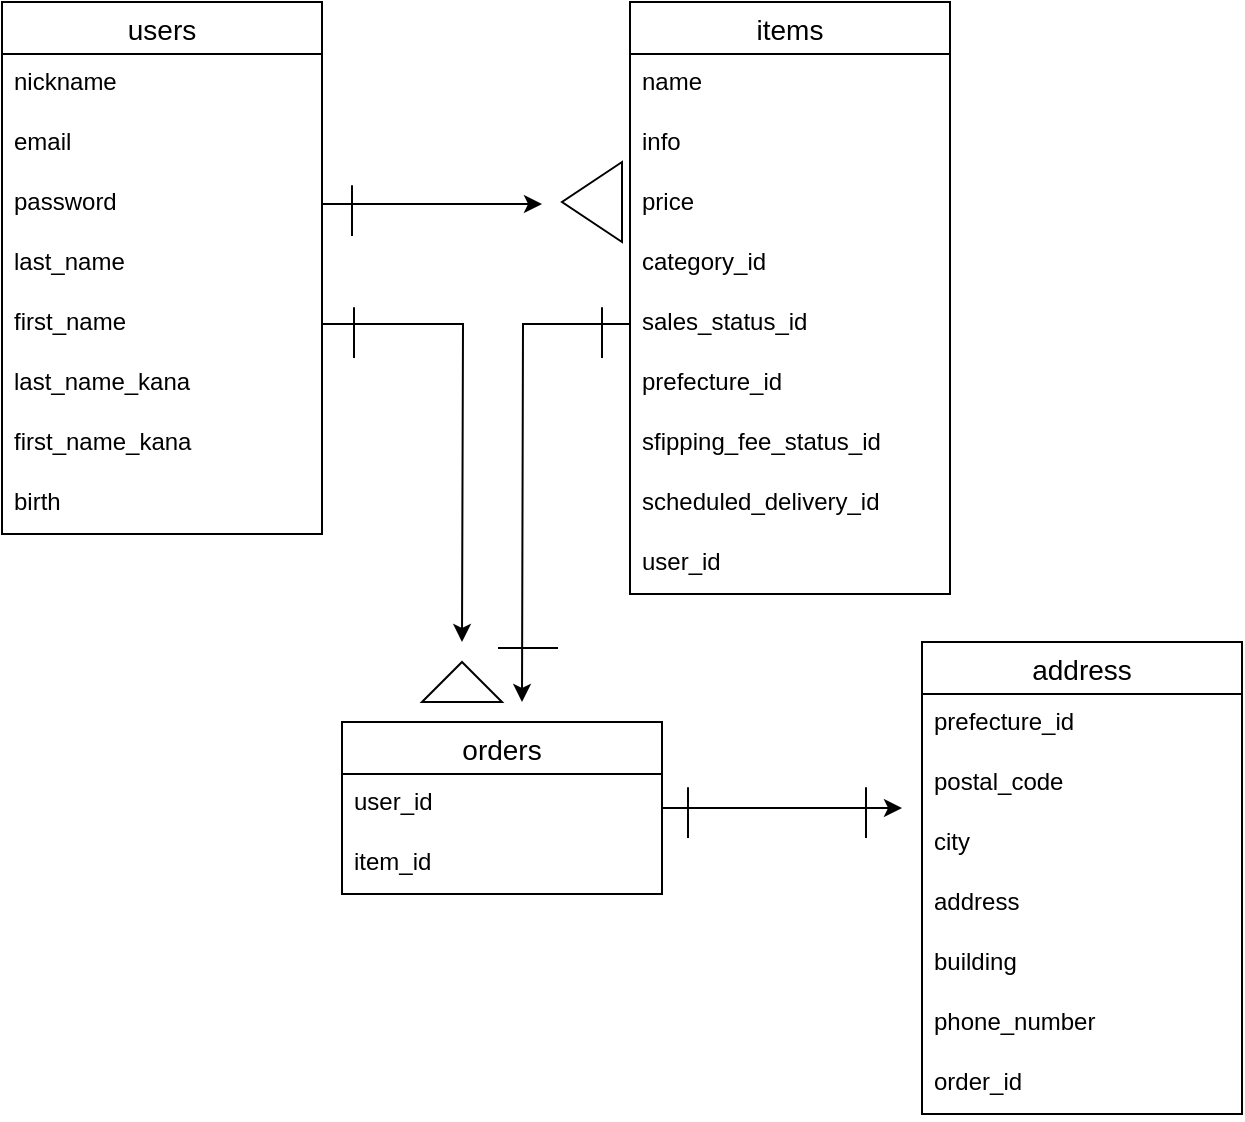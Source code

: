 <mxfile version="13.10.0" type="embed">
    <diagram id="ZgicN2qqP3GE4GJUuCuW" name="Page-1">
        <mxGraphModel dx="654" dy="573" grid="1" gridSize="10" guides="1" tooltips="1" connect="1" arrows="1" fold="1" page="1" pageScale="1" pageWidth="827" pageHeight="1169" math="0" shadow="0">
            <root>
                <mxCell id="0"/>
                <mxCell id="1" parent="0"/>
                <mxCell id="C6uXvLiEKrJcKeShR3dH-47" value="users" style="swimlane;fontStyle=0;childLayout=stackLayout;horizontal=1;startSize=26;horizontalStack=0;resizeParent=1;resizeParentMax=0;resizeLast=0;collapsible=1;marginBottom=0;align=center;fontSize=14;" vertex="1" parent="1">
                    <mxGeometry x="20" y="30" width="160" height="266" as="geometry"/>
                </mxCell>
                <mxCell id="C6uXvLiEKrJcKeShR3dH-48" value="nickname" style="text;strokeColor=none;fillColor=none;spacingLeft=4;spacingRight=4;overflow=hidden;rotatable=0;points=[[0,0.5],[1,0.5]];portConstraint=eastwest;fontSize=12;" vertex="1" parent="C6uXvLiEKrJcKeShR3dH-47">
                    <mxGeometry y="26" width="160" height="30" as="geometry"/>
                </mxCell>
                <mxCell id="C6uXvLiEKrJcKeShR3dH-49" value="email" style="text;strokeColor=none;fillColor=none;spacingLeft=4;spacingRight=4;overflow=hidden;rotatable=0;points=[[0,0.5],[1,0.5]];portConstraint=eastwest;fontSize=12;" vertex="1" parent="C6uXvLiEKrJcKeShR3dH-47">
                    <mxGeometry y="56" width="160" height="30" as="geometry"/>
                </mxCell>
                <mxCell id="C6uXvLiEKrJcKeShR3dH-50" value="password" style="text;strokeColor=none;fillColor=none;spacingLeft=4;spacingRight=4;overflow=hidden;rotatable=0;points=[[0,0.5],[1,0.5]];portConstraint=eastwest;fontSize=12;" vertex="1" parent="C6uXvLiEKrJcKeShR3dH-47">
                    <mxGeometry y="86" width="160" height="30" as="geometry"/>
                </mxCell>
                <mxCell id="C6uXvLiEKrJcKeShR3dH-63" value="last_name" style="text;strokeColor=none;fillColor=none;spacingLeft=4;spacingRight=4;overflow=hidden;rotatable=0;points=[[0,0.5],[1,0.5]];portConstraint=eastwest;fontSize=12;" vertex="1" parent="C6uXvLiEKrJcKeShR3dH-47">
                    <mxGeometry y="116" width="160" height="30" as="geometry"/>
                </mxCell>
                <mxCell id="C6uXvLiEKrJcKeShR3dH-64" value="first_name" style="text;strokeColor=none;fillColor=none;spacingLeft=4;spacingRight=4;overflow=hidden;rotatable=0;points=[[0,0.5],[1,0.5]];portConstraint=eastwest;fontSize=12;" vertex="1" parent="C6uXvLiEKrJcKeShR3dH-47">
                    <mxGeometry y="146" width="160" height="30" as="geometry"/>
                </mxCell>
                <mxCell id="C6uXvLiEKrJcKeShR3dH-65" value="last_name_kana" style="text;strokeColor=none;fillColor=none;spacingLeft=4;spacingRight=4;overflow=hidden;rotatable=0;points=[[0,0.5],[1,0.5]];portConstraint=eastwest;fontSize=12;" vertex="1" parent="C6uXvLiEKrJcKeShR3dH-47">
                    <mxGeometry y="176" width="160" height="30" as="geometry"/>
                </mxCell>
                <mxCell id="C6uXvLiEKrJcKeShR3dH-66" value="first_name_kana" style="text;strokeColor=none;fillColor=none;spacingLeft=4;spacingRight=4;overflow=hidden;rotatable=0;points=[[0,0.5],[1,0.5]];portConstraint=eastwest;fontSize=12;" vertex="1" parent="C6uXvLiEKrJcKeShR3dH-47">
                    <mxGeometry y="206" width="160" height="30" as="geometry"/>
                </mxCell>
                <mxCell id="C6uXvLiEKrJcKeShR3dH-79" value="birth" style="text;strokeColor=none;fillColor=none;spacingLeft=4;spacingRight=4;overflow=hidden;rotatable=0;points=[[0,0.5],[1,0.5]];portConstraint=eastwest;fontSize=12;" vertex="1" parent="C6uXvLiEKrJcKeShR3dH-47">
                    <mxGeometry y="236" width="160" height="30" as="geometry"/>
                </mxCell>
                <mxCell id="C6uXvLiEKrJcKeShR3dH-51" value="items" style="swimlane;fontStyle=0;childLayout=stackLayout;horizontal=1;startSize=26;horizontalStack=0;resizeParent=1;resizeParentMax=0;resizeLast=0;collapsible=1;marginBottom=0;align=center;fontSize=14;" vertex="1" parent="1">
                    <mxGeometry x="334" y="30" width="160" height="296" as="geometry"/>
                </mxCell>
                <mxCell id="C6uXvLiEKrJcKeShR3dH-52" value="name" style="text;strokeColor=none;fillColor=none;spacingLeft=4;spacingRight=4;overflow=hidden;rotatable=0;points=[[0,0.5],[1,0.5]];portConstraint=eastwest;fontSize=12;" vertex="1" parent="C6uXvLiEKrJcKeShR3dH-51">
                    <mxGeometry y="26" width="160" height="30" as="geometry"/>
                </mxCell>
                <mxCell id="C6uXvLiEKrJcKeShR3dH-53" value="info" style="text;strokeColor=none;fillColor=none;spacingLeft=4;spacingRight=4;overflow=hidden;rotatable=0;points=[[0,0.5],[1,0.5]];portConstraint=eastwest;fontSize=12;" vertex="1" parent="C6uXvLiEKrJcKeShR3dH-51">
                    <mxGeometry y="56" width="160" height="30" as="geometry"/>
                </mxCell>
                <mxCell id="C6uXvLiEKrJcKeShR3dH-54" value="price" style="text;strokeColor=none;fillColor=none;spacingLeft=4;spacingRight=4;overflow=hidden;rotatable=0;points=[[0,0.5],[1,0.5]];portConstraint=eastwest;fontSize=12;" vertex="1" parent="C6uXvLiEKrJcKeShR3dH-51">
                    <mxGeometry y="86" width="160" height="30" as="geometry"/>
                </mxCell>
                <mxCell id="C6uXvLiEKrJcKeShR3dH-68" value="category_id" style="text;strokeColor=none;fillColor=none;spacingLeft=4;spacingRight=4;overflow=hidden;rotatable=0;points=[[0,0.5],[1,0.5]];portConstraint=eastwest;fontSize=12;" vertex="1" parent="C6uXvLiEKrJcKeShR3dH-51">
                    <mxGeometry y="116" width="160" height="30" as="geometry"/>
                </mxCell>
                <mxCell id="C6uXvLiEKrJcKeShR3dH-69" value="sales_status_id" style="text;strokeColor=none;fillColor=none;spacingLeft=4;spacingRight=4;overflow=hidden;rotatable=0;points=[[0,0.5],[1,0.5]];portConstraint=eastwest;fontSize=12;" vertex="1" parent="C6uXvLiEKrJcKeShR3dH-51">
                    <mxGeometry y="146" width="160" height="30" as="geometry"/>
                </mxCell>
                <mxCell id="C6uXvLiEKrJcKeShR3dH-100" value="prefecture_id" style="text;strokeColor=none;fillColor=none;spacingLeft=4;spacingRight=4;overflow=hidden;rotatable=0;points=[[0,0.5],[1,0.5]];portConstraint=eastwest;fontSize=12;" vertex="1" parent="C6uXvLiEKrJcKeShR3dH-51">
                    <mxGeometry y="176" width="160" height="30" as="geometry"/>
                </mxCell>
                <mxCell id="C6uXvLiEKrJcKeShR3dH-60" value="sfipping_fee_status_id" style="text;strokeColor=none;fillColor=none;spacingLeft=4;spacingRight=4;overflow=hidden;rotatable=0;points=[[0,0.5],[1,0.5]];portConstraint=eastwest;fontSize=12;" vertex="1" parent="C6uXvLiEKrJcKeShR3dH-51">
                    <mxGeometry y="206" width="160" height="30" as="geometry"/>
                </mxCell>
                <mxCell id="C6uXvLiEKrJcKeShR3dH-62" value="scheduled_delivery_id" style="text;strokeColor=none;fillColor=none;spacingLeft=4;spacingRight=4;overflow=hidden;rotatable=0;points=[[0,0.5],[1,0.5]];portConstraint=eastwest;fontSize=12;" vertex="1" parent="C6uXvLiEKrJcKeShR3dH-51">
                    <mxGeometry y="236" width="160" height="30" as="geometry"/>
                </mxCell>
                <mxCell id="C6uXvLiEKrJcKeShR3dH-70" value="user_id" style="text;strokeColor=none;fillColor=none;spacingLeft=4;spacingRight=4;overflow=hidden;rotatable=0;points=[[0,0.5],[1,0.5]];portConstraint=eastwest;fontSize=12;" vertex="1" parent="C6uXvLiEKrJcKeShR3dH-51">
                    <mxGeometry y="266" width="160" height="30" as="geometry"/>
                </mxCell>
                <mxCell id="C6uXvLiEKrJcKeShR3dH-59" value="address" style="swimlane;fontStyle=0;childLayout=stackLayout;horizontal=1;startSize=26;horizontalStack=0;resizeParent=1;resizeParentMax=0;resizeLast=0;collapsible=1;marginBottom=0;align=center;fontSize=14;" vertex="1" parent="1">
                    <mxGeometry x="480" y="350" width="160" height="236" as="geometry"/>
                </mxCell>
                <mxCell id="C6uXvLiEKrJcKeShR3dH-61" value="prefecture_id" style="text;strokeColor=none;fillColor=none;spacingLeft=4;spacingRight=4;overflow=hidden;rotatable=0;points=[[0,0.5],[1,0.5]];portConstraint=eastwest;fontSize=12;" vertex="1" parent="C6uXvLiEKrJcKeShR3dH-59">
                    <mxGeometry y="26" width="160" height="30" as="geometry"/>
                </mxCell>
                <mxCell id="C6uXvLiEKrJcKeShR3dH-72" value="postal_code" style="text;strokeColor=none;fillColor=none;spacingLeft=4;spacingRight=4;overflow=hidden;rotatable=0;points=[[0,0.5],[1,0.5]];portConstraint=eastwest;fontSize=12;" vertex="1" parent="C6uXvLiEKrJcKeShR3dH-59">
                    <mxGeometry y="56" width="160" height="30" as="geometry"/>
                </mxCell>
                <mxCell id="C6uXvLiEKrJcKeShR3dH-73" value="city" style="text;strokeColor=none;fillColor=none;spacingLeft=4;spacingRight=4;overflow=hidden;rotatable=0;points=[[0,0.5],[1,0.5]];portConstraint=eastwest;fontSize=12;" vertex="1" parent="C6uXvLiEKrJcKeShR3dH-59">
                    <mxGeometry y="86" width="160" height="30" as="geometry"/>
                </mxCell>
                <mxCell id="C6uXvLiEKrJcKeShR3dH-74" value="address" style="text;strokeColor=none;fillColor=none;spacingLeft=4;spacingRight=4;overflow=hidden;rotatable=0;points=[[0,0.5],[1,0.5]];portConstraint=eastwest;fontSize=12;" vertex="1" parent="C6uXvLiEKrJcKeShR3dH-59">
                    <mxGeometry y="116" width="160" height="30" as="geometry"/>
                </mxCell>
                <mxCell id="C6uXvLiEKrJcKeShR3dH-103" value="building" style="text;strokeColor=none;fillColor=none;spacingLeft=4;spacingRight=4;overflow=hidden;rotatable=0;points=[[0,0.5],[1,0.5]];portConstraint=eastwest;fontSize=12;" vertex="1" parent="C6uXvLiEKrJcKeShR3dH-59">
                    <mxGeometry y="146" width="160" height="30" as="geometry"/>
                </mxCell>
                <mxCell id="C6uXvLiEKrJcKeShR3dH-75" value="phone_number" style="text;strokeColor=none;fillColor=none;spacingLeft=4;spacingRight=4;overflow=hidden;rotatable=0;points=[[0,0.5],[1,0.5]];portConstraint=eastwest;fontSize=12;" vertex="1" parent="C6uXvLiEKrJcKeShR3dH-59">
                    <mxGeometry y="176" width="160" height="30" as="geometry"/>
                </mxCell>
                <mxCell id="C6uXvLiEKrJcKeShR3dH-80" value="order_id" style="text;strokeColor=none;fillColor=none;spacingLeft=4;spacingRight=4;overflow=hidden;rotatable=0;points=[[0,0.5],[1,0.5]];portConstraint=eastwest;fontSize=12;" vertex="1" parent="C6uXvLiEKrJcKeShR3dH-59">
                    <mxGeometry y="206" width="160" height="30" as="geometry"/>
                </mxCell>
                <mxCell id="C6uXvLiEKrJcKeShR3dH-102" style="edgeStyle=orthogonalEdgeStyle;rounded=0;orthogonalLoop=1;jettySize=auto;html=1;" edge="1" parent="1" source="C6uXvLiEKrJcKeShR3dH-71">
                    <mxGeometry relative="1" as="geometry">
                        <mxPoint x="470" y="433" as="targetPoint"/>
                    </mxGeometry>
                </mxCell>
                <mxCell id="C6uXvLiEKrJcKeShR3dH-71" value="orders" style="swimlane;fontStyle=0;childLayout=stackLayout;horizontal=1;startSize=26;horizontalStack=0;resizeParent=1;resizeParentMax=0;resizeLast=0;collapsible=1;marginBottom=0;align=center;fontSize=14;" vertex="1" parent="1">
                    <mxGeometry x="190" y="390" width="160" height="86" as="geometry"/>
                </mxCell>
                <mxCell id="C6uXvLiEKrJcKeShR3dH-76" value="user_id" style="text;strokeColor=none;fillColor=none;spacingLeft=4;spacingRight=4;overflow=hidden;rotatable=0;points=[[0,0.5],[1,0.5]];portConstraint=eastwest;fontSize=12;" vertex="1" parent="C6uXvLiEKrJcKeShR3dH-71">
                    <mxGeometry y="26" width="160" height="30" as="geometry"/>
                </mxCell>
                <mxCell id="C6uXvLiEKrJcKeShR3dH-77" value="item_id" style="text;strokeColor=none;fillColor=none;spacingLeft=4;spacingRight=4;overflow=hidden;rotatable=0;points=[[0,0.5],[1,0.5]];portConstraint=eastwest;fontSize=12;" vertex="1" parent="C6uXvLiEKrJcKeShR3dH-71">
                    <mxGeometry y="56" width="160" height="30" as="geometry"/>
                </mxCell>
                <mxCell id="C6uXvLiEKrJcKeShR3dH-83" style="edgeStyle=orthogonalEdgeStyle;rounded=0;orthogonalLoop=1;jettySize=auto;html=1;exitX=1;exitY=0.5;exitDx=0;exitDy=0;" edge="1" parent="1" source="C6uXvLiEKrJcKeShR3dH-50">
                    <mxGeometry relative="1" as="geometry">
                        <mxPoint x="290" y="131" as="targetPoint"/>
                    </mxGeometry>
                </mxCell>
                <mxCell id="C6uXvLiEKrJcKeShR3dH-84" style="edgeStyle=orthogonalEdgeStyle;rounded=0;orthogonalLoop=1;jettySize=auto;html=1;exitX=1;exitY=0.5;exitDx=0;exitDy=0;" edge="1" parent="1" source="C6uXvLiEKrJcKeShR3dH-64">
                    <mxGeometry relative="1" as="geometry">
                        <mxPoint x="250" y="350" as="targetPoint"/>
                    </mxGeometry>
                </mxCell>
                <mxCell id="C6uXvLiEKrJcKeShR3dH-85" style="edgeStyle=orthogonalEdgeStyle;rounded=0;orthogonalLoop=1;jettySize=auto;html=1;exitX=0;exitY=0.5;exitDx=0;exitDy=0;" edge="1" parent="1" source="C6uXvLiEKrJcKeShR3dH-69">
                    <mxGeometry relative="1" as="geometry">
                        <mxPoint x="280" y="380" as="targetPoint"/>
                    </mxGeometry>
                </mxCell>
                <mxCell id="C6uXvLiEKrJcKeShR3dH-87" value="" style="endArrow=none;html=1;" edge="1" parent="1">
                    <mxGeometry width="50" height="50" relative="1" as="geometry">
                        <mxPoint x="320" y="208" as="sourcePoint"/>
                        <mxPoint x="320" y="208" as="targetPoint"/>
                        <Array as="points">
                            <mxPoint x="320" y="178"/>
                        </Array>
                    </mxGeometry>
                </mxCell>
                <mxCell id="C6uXvLiEKrJcKeShR3dH-88" value="" style="endArrow=none;html=1;" edge="1" parent="1">
                    <mxGeometry width="50" height="50" relative="1" as="geometry">
                        <mxPoint x="195" y="147" as="sourcePoint"/>
                        <mxPoint x="195" y="147" as="targetPoint"/>
                        <Array as="points">
                            <mxPoint x="195" y="117"/>
                        </Array>
                    </mxGeometry>
                </mxCell>
                <mxCell id="C6uXvLiEKrJcKeShR3dH-89" value="" style="endArrow=none;html=1;" edge="1" parent="1">
                    <mxGeometry width="50" height="50" relative="1" as="geometry">
                        <mxPoint x="196" y="208" as="sourcePoint"/>
                        <mxPoint x="196" y="208" as="targetPoint"/>
                        <Array as="points">
                            <mxPoint x="196" y="178"/>
                        </Array>
                    </mxGeometry>
                </mxCell>
                <mxCell id="C6uXvLiEKrJcKeShR3dH-90" value="" style="endArrow=none;html=1;" edge="1" parent="1">
                    <mxGeometry width="50" height="50" relative="1" as="geometry">
                        <mxPoint x="452" y="448" as="sourcePoint"/>
                        <mxPoint x="452" y="448" as="targetPoint"/>
                        <Array as="points">
                            <mxPoint x="452" y="418"/>
                        </Array>
                    </mxGeometry>
                </mxCell>
                <mxCell id="C6uXvLiEKrJcKeShR3dH-91" value="" style="endArrow=none;html=1;" edge="1" parent="1">
                    <mxGeometry width="50" height="50" relative="1" as="geometry">
                        <mxPoint x="363" y="448" as="sourcePoint"/>
                        <mxPoint x="363" y="448" as="targetPoint"/>
                        <Array as="points">
                            <mxPoint x="363" y="418"/>
                        </Array>
                    </mxGeometry>
                </mxCell>
                <mxCell id="C6uXvLiEKrJcKeShR3dH-92" value="" style="endArrow=none;html=1;" edge="1" parent="1">
                    <mxGeometry width="50" height="50" relative="1" as="geometry">
                        <mxPoint x="268" y="353" as="sourcePoint"/>
                        <mxPoint x="298" y="353" as="targetPoint"/>
                    </mxGeometry>
                </mxCell>
                <mxCell id="C6uXvLiEKrJcKeShR3dH-96" value="" style="triangle;whiteSpace=wrap;html=1;rotation=-180;" vertex="1" parent="1">
                    <mxGeometry x="300" y="110" width="30" height="40" as="geometry"/>
                </mxCell>
                <mxCell id="C6uXvLiEKrJcKeShR3dH-97" value="" style="triangle;whiteSpace=wrap;html=1;rotation=-90;" vertex="1" parent="1">
                    <mxGeometry x="240" y="350" width="20" height="40" as="geometry"/>
                </mxCell>
            </root>
        </mxGraphModel>
    </diagram>
</mxfile>